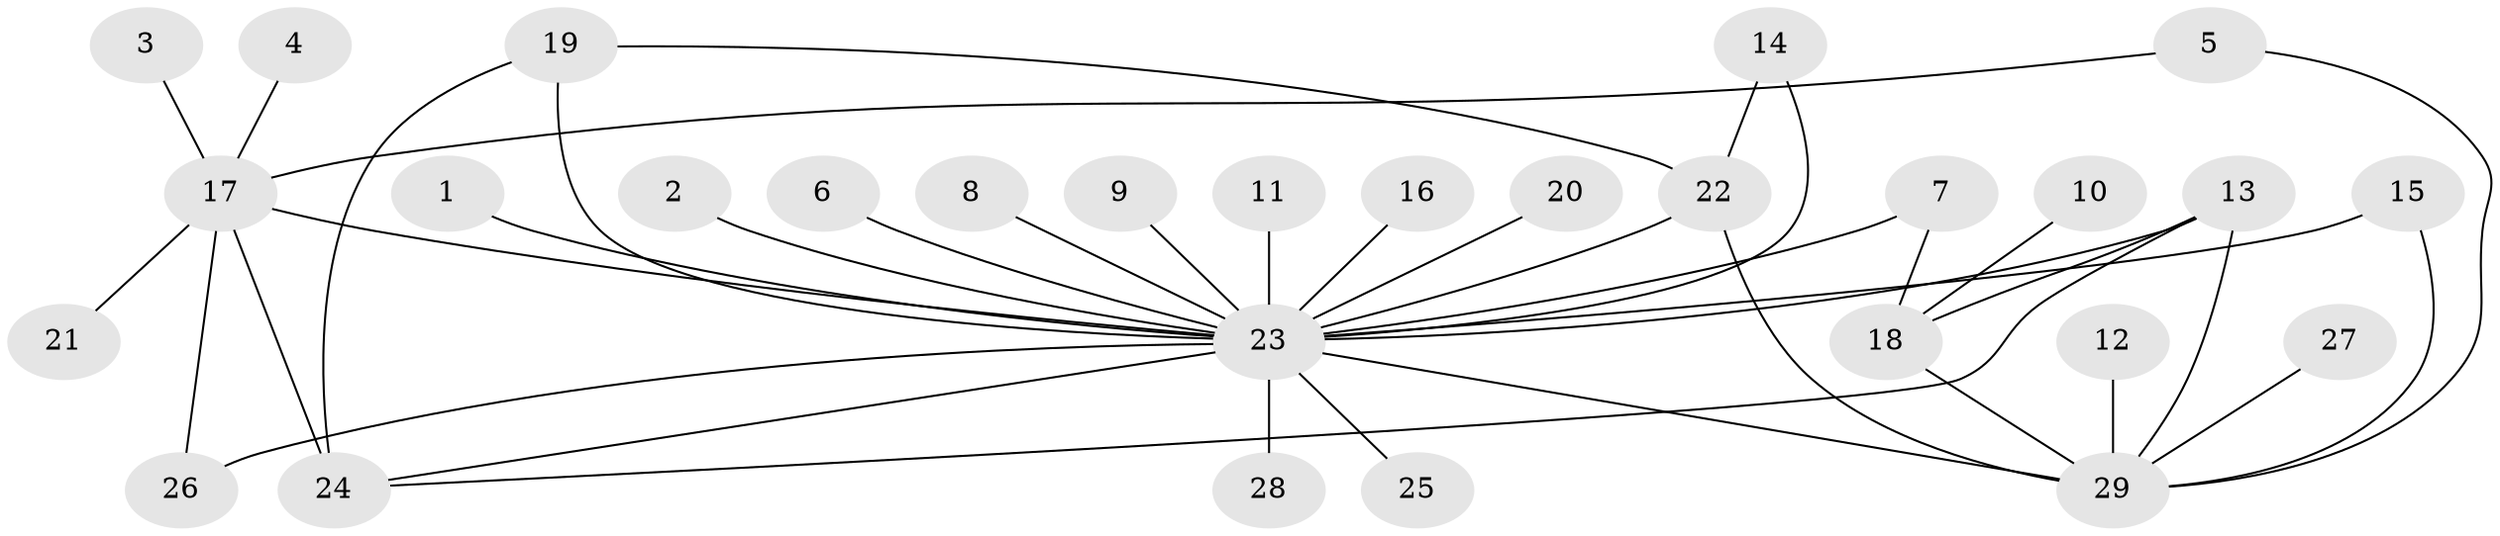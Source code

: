 // original degree distribution, {3: 0.08695652173913043, 30: 0.010869565217391304, 11: 0.010869565217391304, 6: 0.021739130434782608, 2: 0.2608695652173913, 1: 0.5108695652173914, 13: 0.010869565217391304, 8: 0.010869565217391304, 9: 0.010869565217391304, 4: 0.043478260869565216, 5: 0.021739130434782608}
// Generated by graph-tools (version 1.1) at 2025/36/03/04/25 23:36:53]
// undirected, 29 vertices, 40 edges
graph export_dot {
  node [color=gray90,style=filled];
  1;
  2;
  3;
  4;
  5;
  6;
  7;
  8;
  9;
  10;
  11;
  12;
  13;
  14;
  15;
  16;
  17;
  18;
  19;
  20;
  21;
  22;
  23;
  24;
  25;
  26;
  27;
  28;
  29;
  1 -- 23 [weight=1.0];
  2 -- 23 [weight=1.0];
  3 -- 17 [weight=1.0];
  4 -- 17 [weight=1.0];
  5 -- 17 [weight=1.0];
  5 -- 29 [weight=1.0];
  6 -- 23 [weight=1.0];
  7 -- 18 [weight=1.0];
  7 -- 23 [weight=1.0];
  8 -- 23 [weight=1.0];
  9 -- 23 [weight=1.0];
  10 -- 18 [weight=1.0];
  11 -- 23 [weight=1.0];
  12 -- 29 [weight=1.0];
  13 -- 18 [weight=1.0];
  13 -- 23 [weight=2.0];
  13 -- 24 [weight=1.0];
  13 -- 29 [weight=1.0];
  14 -- 22 [weight=1.0];
  14 -- 23 [weight=1.0];
  15 -- 23 [weight=1.0];
  15 -- 29 [weight=1.0];
  16 -- 23 [weight=1.0];
  17 -- 21 [weight=1.0];
  17 -- 23 [weight=1.0];
  17 -- 24 [weight=1.0];
  17 -- 26 [weight=1.0];
  18 -- 29 [weight=2.0];
  19 -- 22 [weight=2.0];
  19 -- 23 [weight=2.0];
  19 -- 24 [weight=2.0];
  20 -- 23 [weight=1.0];
  22 -- 23 [weight=2.0];
  22 -- 29 [weight=1.0];
  23 -- 24 [weight=1.0];
  23 -- 25 [weight=1.0];
  23 -- 26 [weight=1.0];
  23 -- 28 [weight=2.0];
  23 -- 29 [weight=1.0];
  27 -- 29 [weight=1.0];
}

